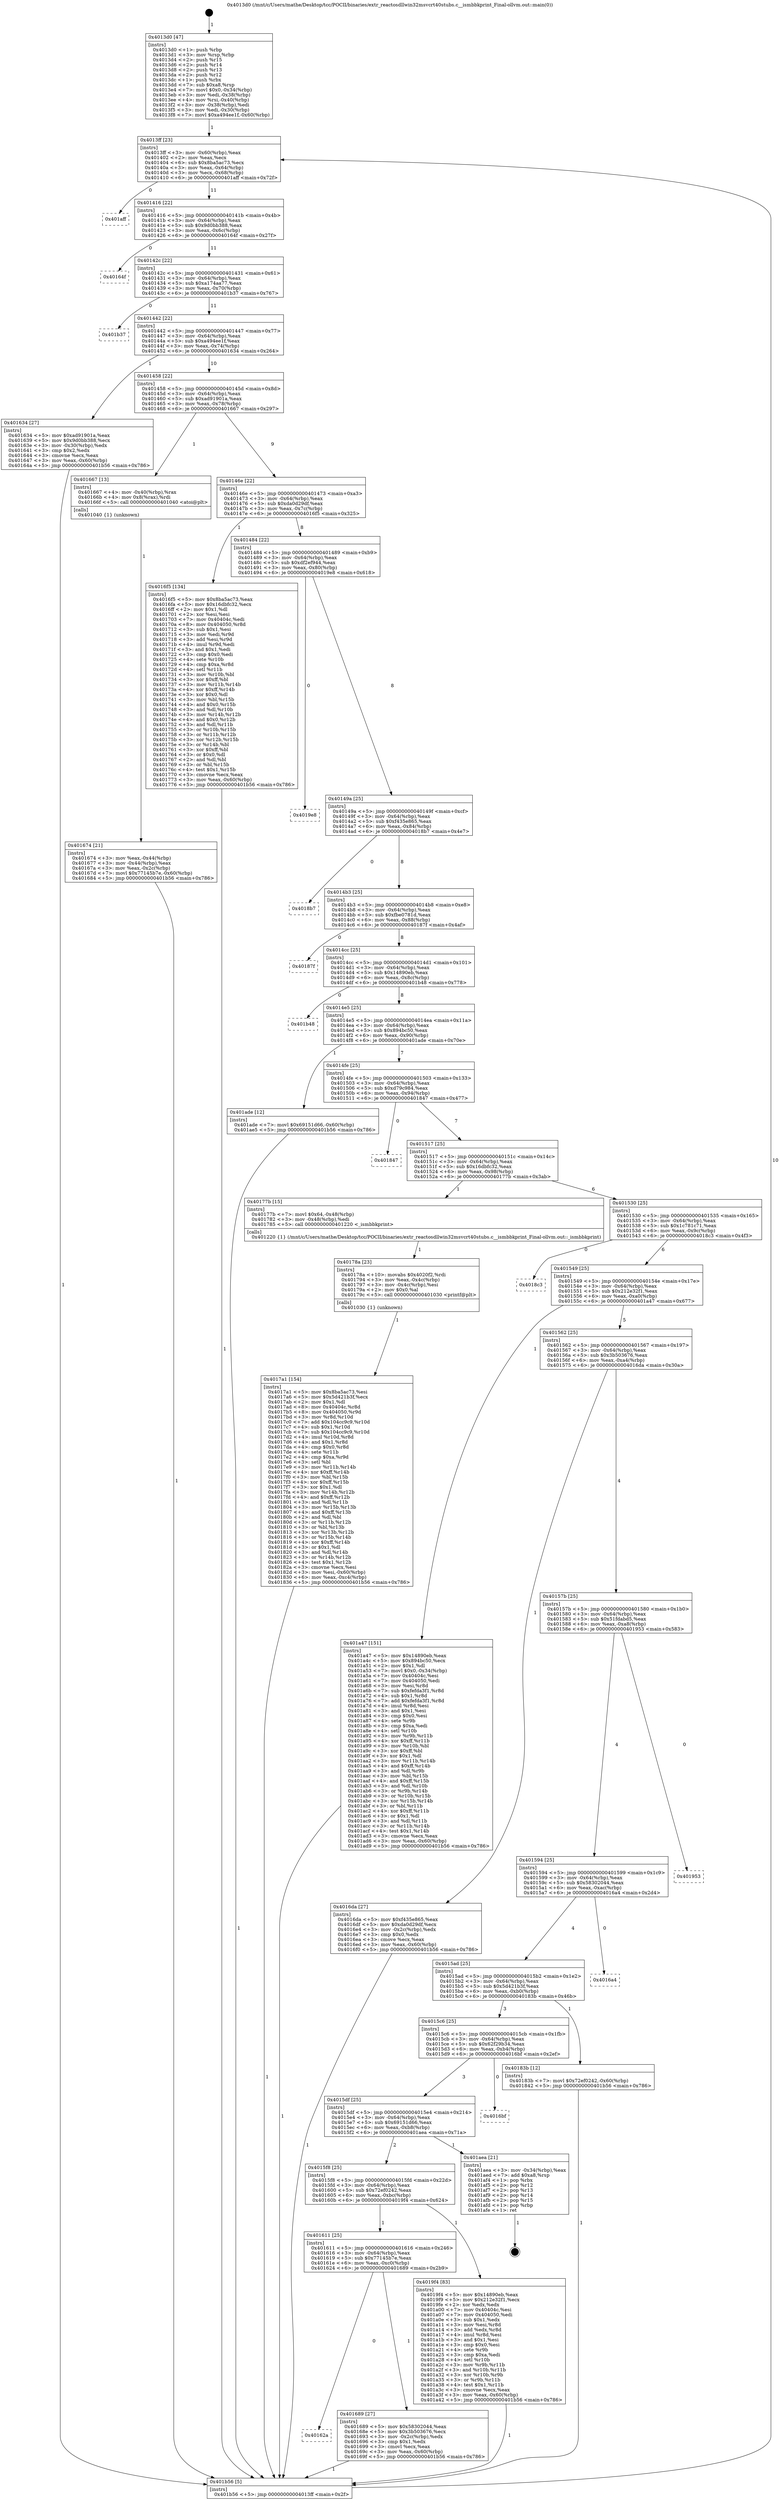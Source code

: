 digraph "0x4013d0" {
  label = "0x4013d0 (/mnt/c/Users/mathe/Desktop/tcc/POCII/binaries/extr_reactosdllwin32msvcrt40stubs.c__ismbbkprint_Final-ollvm.out::main(0))"
  labelloc = "t"
  node[shape=record]

  Entry [label="",width=0.3,height=0.3,shape=circle,fillcolor=black,style=filled]
  "0x4013ff" [label="{
     0x4013ff [23]\l
     | [instrs]\l
     &nbsp;&nbsp;0x4013ff \<+3\>: mov -0x60(%rbp),%eax\l
     &nbsp;&nbsp;0x401402 \<+2\>: mov %eax,%ecx\l
     &nbsp;&nbsp;0x401404 \<+6\>: sub $0x8ba5ac73,%ecx\l
     &nbsp;&nbsp;0x40140a \<+3\>: mov %eax,-0x64(%rbp)\l
     &nbsp;&nbsp;0x40140d \<+3\>: mov %ecx,-0x68(%rbp)\l
     &nbsp;&nbsp;0x401410 \<+6\>: je 0000000000401aff \<main+0x72f\>\l
  }"]
  "0x401aff" [label="{
     0x401aff\l
  }", style=dashed]
  "0x401416" [label="{
     0x401416 [22]\l
     | [instrs]\l
     &nbsp;&nbsp;0x401416 \<+5\>: jmp 000000000040141b \<main+0x4b\>\l
     &nbsp;&nbsp;0x40141b \<+3\>: mov -0x64(%rbp),%eax\l
     &nbsp;&nbsp;0x40141e \<+5\>: sub $0x9d0bb388,%eax\l
     &nbsp;&nbsp;0x401423 \<+3\>: mov %eax,-0x6c(%rbp)\l
     &nbsp;&nbsp;0x401426 \<+6\>: je 000000000040164f \<main+0x27f\>\l
  }"]
  Exit [label="",width=0.3,height=0.3,shape=circle,fillcolor=black,style=filled,peripheries=2]
  "0x40164f" [label="{
     0x40164f\l
  }", style=dashed]
  "0x40142c" [label="{
     0x40142c [22]\l
     | [instrs]\l
     &nbsp;&nbsp;0x40142c \<+5\>: jmp 0000000000401431 \<main+0x61\>\l
     &nbsp;&nbsp;0x401431 \<+3\>: mov -0x64(%rbp),%eax\l
     &nbsp;&nbsp;0x401434 \<+5\>: sub $0xa174aa77,%eax\l
     &nbsp;&nbsp;0x401439 \<+3\>: mov %eax,-0x70(%rbp)\l
     &nbsp;&nbsp;0x40143c \<+6\>: je 0000000000401b37 \<main+0x767\>\l
  }"]
  "0x4017a1" [label="{
     0x4017a1 [154]\l
     | [instrs]\l
     &nbsp;&nbsp;0x4017a1 \<+5\>: mov $0x8ba5ac73,%esi\l
     &nbsp;&nbsp;0x4017a6 \<+5\>: mov $0x5d421b3f,%ecx\l
     &nbsp;&nbsp;0x4017ab \<+2\>: mov $0x1,%dl\l
     &nbsp;&nbsp;0x4017ad \<+8\>: mov 0x40404c,%r8d\l
     &nbsp;&nbsp;0x4017b5 \<+8\>: mov 0x404050,%r9d\l
     &nbsp;&nbsp;0x4017bd \<+3\>: mov %r8d,%r10d\l
     &nbsp;&nbsp;0x4017c0 \<+7\>: add $0x104cc9c9,%r10d\l
     &nbsp;&nbsp;0x4017c7 \<+4\>: sub $0x1,%r10d\l
     &nbsp;&nbsp;0x4017cb \<+7\>: sub $0x104cc9c9,%r10d\l
     &nbsp;&nbsp;0x4017d2 \<+4\>: imul %r10d,%r8d\l
     &nbsp;&nbsp;0x4017d6 \<+4\>: and $0x1,%r8d\l
     &nbsp;&nbsp;0x4017da \<+4\>: cmp $0x0,%r8d\l
     &nbsp;&nbsp;0x4017de \<+4\>: sete %r11b\l
     &nbsp;&nbsp;0x4017e2 \<+4\>: cmp $0xa,%r9d\l
     &nbsp;&nbsp;0x4017e6 \<+3\>: setl %bl\l
     &nbsp;&nbsp;0x4017e9 \<+3\>: mov %r11b,%r14b\l
     &nbsp;&nbsp;0x4017ec \<+4\>: xor $0xff,%r14b\l
     &nbsp;&nbsp;0x4017f0 \<+3\>: mov %bl,%r15b\l
     &nbsp;&nbsp;0x4017f3 \<+4\>: xor $0xff,%r15b\l
     &nbsp;&nbsp;0x4017f7 \<+3\>: xor $0x1,%dl\l
     &nbsp;&nbsp;0x4017fa \<+3\>: mov %r14b,%r12b\l
     &nbsp;&nbsp;0x4017fd \<+4\>: and $0xff,%r12b\l
     &nbsp;&nbsp;0x401801 \<+3\>: and %dl,%r11b\l
     &nbsp;&nbsp;0x401804 \<+3\>: mov %r15b,%r13b\l
     &nbsp;&nbsp;0x401807 \<+4\>: and $0xff,%r13b\l
     &nbsp;&nbsp;0x40180b \<+2\>: and %dl,%bl\l
     &nbsp;&nbsp;0x40180d \<+3\>: or %r11b,%r12b\l
     &nbsp;&nbsp;0x401810 \<+3\>: or %bl,%r13b\l
     &nbsp;&nbsp;0x401813 \<+3\>: xor %r13b,%r12b\l
     &nbsp;&nbsp;0x401816 \<+3\>: or %r15b,%r14b\l
     &nbsp;&nbsp;0x401819 \<+4\>: xor $0xff,%r14b\l
     &nbsp;&nbsp;0x40181d \<+3\>: or $0x1,%dl\l
     &nbsp;&nbsp;0x401820 \<+3\>: and %dl,%r14b\l
     &nbsp;&nbsp;0x401823 \<+3\>: or %r14b,%r12b\l
     &nbsp;&nbsp;0x401826 \<+4\>: test $0x1,%r12b\l
     &nbsp;&nbsp;0x40182a \<+3\>: cmovne %ecx,%esi\l
     &nbsp;&nbsp;0x40182d \<+3\>: mov %esi,-0x60(%rbp)\l
     &nbsp;&nbsp;0x401830 \<+6\>: mov %eax,-0xc4(%rbp)\l
     &nbsp;&nbsp;0x401836 \<+5\>: jmp 0000000000401b56 \<main+0x786\>\l
  }"]
  "0x401b37" [label="{
     0x401b37\l
  }", style=dashed]
  "0x401442" [label="{
     0x401442 [22]\l
     | [instrs]\l
     &nbsp;&nbsp;0x401442 \<+5\>: jmp 0000000000401447 \<main+0x77\>\l
     &nbsp;&nbsp;0x401447 \<+3\>: mov -0x64(%rbp),%eax\l
     &nbsp;&nbsp;0x40144a \<+5\>: sub $0xa494ee1f,%eax\l
     &nbsp;&nbsp;0x40144f \<+3\>: mov %eax,-0x74(%rbp)\l
     &nbsp;&nbsp;0x401452 \<+6\>: je 0000000000401634 \<main+0x264\>\l
  }"]
  "0x40178a" [label="{
     0x40178a [23]\l
     | [instrs]\l
     &nbsp;&nbsp;0x40178a \<+10\>: movabs $0x4020f2,%rdi\l
     &nbsp;&nbsp;0x401794 \<+3\>: mov %eax,-0x4c(%rbp)\l
     &nbsp;&nbsp;0x401797 \<+3\>: mov -0x4c(%rbp),%esi\l
     &nbsp;&nbsp;0x40179a \<+2\>: mov $0x0,%al\l
     &nbsp;&nbsp;0x40179c \<+5\>: call 0000000000401030 \<printf@plt\>\l
     | [calls]\l
     &nbsp;&nbsp;0x401030 \{1\} (unknown)\l
  }"]
  "0x401634" [label="{
     0x401634 [27]\l
     | [instrs]\l
     &nbsp;&nbsp;0x401634 \<+5\>: mov $0xad91901a,%eax\l
     &nbsp;&nbsp;0x401639 \<+5\>: mov $0x9d0bb388,%ecx\l
     &nbsp;&nbsp;0x40163e \<+3\>: mov -0x30(%rbp),%edx\l
     &nbsp;&nbsp;0x401641 \<+3\>: cmp $0x2,%edx\l
     &nbsp;&nbsp;0x401644 \<+3\>: cmovne %ecx,%eax\l
     &nbsp;&nbsp;0x401647 \<+3\>: mov %eax,-0x60(%rbp)\l
     &nbsp;&nbsp;0x40164a \<+5\>: jmp 0000000000401b56 \<main+0x786\>\l
  }"]
  "0x401458" [label="{
     0x401458 [22]\l
     | [instrs]\l
     &nbsp;&nbsp;0x401458 \<+5\>: jmp 000000000040145d \<main+0x8d\>\l
     &nbsp;&nbsp;0x40145d \<+3\>: mov -0x64(%rbp),%eax\l
     &nbsp;&nbsp;0x401460 \<+5\>: sub $0xad91901a,%eax\l
     &nbsp;&nbsp;0x401465 \<+3\>: mov %eax,-0x78(%rbp)\l
     &nbsp;&nbsp;0x401468 \<+6\>: je 0000000000401667 \<main+0x297\>\l
  }"]
  "0x401b56" [label="{
     0x401b56 [5]\l
     | [instrs]\l
     &nbsp;&nbsp;0x401b56 \<+5\>: jmp 00000000004013ff \<main+0x2f\>\l
  }"]
  "0x4013d0" [label="{
     0x4013d0 [47]\l
     | [instrs]\l
     &nbsp;&nbsp;0x4013d0 \<+1\>: push %rbp\l
     &nbsp;&nbsp;0x4013d1 \<+3\>: mov %rsp,%rbp\l
     &nbsp;&nbsp;0x4013d4 \<+2\>: push %r15\l
     &nbsp;&nbsp;0x4013d6 \<+2\>: push %r14\l
     &nbsp;&nbsp;0x4013d8 \<+2\>: push %r13\l
     &nbsp;&nbsp;0x4013da \<+2\>: push %r12\l
     &nbsp;&nbsp;0x4013dc \<+1\>: push %rbx\l
     &nbsp;&nbsp;0x4013dd \<+7\>: sub $0xa8,%rsp\l
     &nbsp;&nbsp;0x4013e4 \<+7\>: movl $0x0,-0x34(%rbp)\l
     &nbsp;&nbsp;0x4013eb \<+3\>: mov %edi,-0x38(%rbp)\l
     &nbsp;&nbsp;0x4013ee \<+4\>: mov %rsi,-0x40(%rbp)\l
     &nbsp;&nbsp;0x4013f2 \<+3\>: mov -0x38(%rbp),%edi\l
     &nbsp;&nbsp;0x4013f5 \<+3\>: mov %edi,-0x30(%rbp)\l
     &nbsp;&nbsp;0x4013f8 \<+7\>: movl $0xa494ee1f,-0x60(%rbp)\l
  }"]
  "0x40162a" [label="{
     0x40162a\l
  }", style=dashed]
  "0x401667" [label="{
     0x401667 [13]\l
     | [instrs]\l
     &nbsp;&nbsp;0x401667 \<+4\>: mov -0x40(%rbp),%rax\l
     &nbsp;&nbsp;0x40166b \<+4\>: mov 0x8(%rax),%rdi\l
     &nbsp;&nbsp;0x40166f \<+5\>: call 0000000000401040 \<atoi@plt\>\l
     | [calls]\l
     &nbsp;&nbsp;0x401040 \{1\} (unknown)\l
  }"]
  "0x40146e" [label="{
     0x40146e [22]\l
     | [instrs]\l
     &nbsp;&nbsp;0x40146e \<+5\>: jmp 0000000000401473 \<main+0xa3\>\l
     &nbsp;&nbsp;0x401473 \<+3\>: mov -0x64(%rbp),%eax\l
     &nbsp;&nbsp;0x401476 \<+5\>: sub $0xda0d29df,%eax\l
     &nbsp;&nbsp;0x40147b \<+3\>: mov %eax,-0x7c(%rbp)\l
     &nbsp;&nbsp;0x40147e \<+6\>: je 00000000004016f5 \<main+0x325\>\l
  }"]
  "0x401674" [label="{
     0x401674 [21]\l
     | [instrs]\l
     &nbsp;&nbsp;0x401674 \<+3\>: mov %eax,-0x44(%rbp)\l
     &nbsp;&nbsp;0x401677 \<+3\>: mov -0x44(%rbp),%eax\l
     &nbsp;&nbsp;0x40167a \<+3\>: mov %eax,-0x2c(%rbp)\l
     &nbsp;&nbsp;0x40167d \<+7\>: movl $0x77145b7e,-0x60(%rbp)\l
     &nbsp;&nbsp;0x401684 \<+5\>: jmp 0000000000401b56 \<main+0x786\>\l
  }"]
  "0x401689" [label="{
     0x401689 [27]\l
     | [instrs]\l
     &nbsp;&nbsp;0x401689 \<+5\>: mov $0x58302044,%eax\l
     &nbsp;&nbsp;0x40168e \<+5\>: mov $0x3b503676,%ecx\l
     &nbsp;&nbsp;0x401693 \<+3\>: mov -0x2c(%rbp),%edx\l
     &nbsp;&nbsp;0x401696 \<+3\>: cmp $0x1,%edx\l
     &nbsp;&nbsp;0x401699 \<+3\>: cmovl %ecx,%eax\l
     &nbsp;&nbsp;0x40169c \<+3\>: mov %eax,-0x60(%rbp)\l
     &nbsp;&nbsp;0x40169f \<+5\>: jmp 0000000000401b56 \<main+0x786\>\l
  }"]
  "0x4016f5" [label="{
     0x4016f5 [134]\l
     | [instrs]\l
     &nbsp;&nbsp;0x4016f5 \<+5\>: mov $0x8ba5ac73,%eax\l
     &nbsp;&nbsp;0x4016fa \<+5\>: mov $0x16dbfc32,%ecx\l
     &nbsp;&nbsp;0x4016ff \<+2\>: mov $0x1,%dl\l
     &nbsp;&nbsp;0x401701 \<+2\>: xor %esi,%esi\l
     &nbsp;&nbsp;0x401703 \<+7\>: mov 0x40404c,%edi\l
     &nbsp;&nbsp;0x40170a \<+8\>: mov 0x404050,%r8d\l
     &nbsp;&nbsp;0x401712 \<+3\>: sub $0x1,%esi\l
     &nbsp;&nbsp;0x401715 \<+3\>: mov %edi,%r9d\l
     &nbsp;&nbsp;0x401718 \<+3\>: add %esi,%r9d\l
     &nbsp;&nbsp;0x40171b \<+4\>: imul %r9d,%edi\l
     &nbsp;&nbsp;0x40171f \<+3\>: and $0x1,%edi\l
     &nbsp;&nbsp;0x401722 \<+3\>: cmp $0x0,%edi\l
     &nbsp;&nbsp;0x401725 \<+4\>: sete %r10b\l
     &nbsp;&nbsp;0x401729 \<+4\>: cmp $0xa,%r8d\l
     &nbsp;&nbsp;0x40172d \<+4\>: setl %r11b\l
     &nbsp;&nbsp;0x401731 \<+3\>: mov %r10b,%bl\l
     &nbsp;&nbsp;0x401734 \<+3\>: xor $0xff,%bl\l
     &nbsp;&nbsp;0x401737 \<+3\>: mov %r11b,%r14b\l
     &nbsp;&nbsp;0x40173a \<+4\>: xor $0xff,%r14b\l
     &nbsp;&nbsp;0x40173e \<+3\>: xor $0x0,%dl\l
     &nbsp;&nbsp;0x401741 \<+3\>: mov %bl,%r15b\l
     &nbsp;&nbsp;0x401744 \<+4\>: and $0x0,%r15b\l
     &nbsp;&nbsp;0x401748 \<+3\>: and %dl,%r10b\l
     &nbsp;&nbsp;0x40174b \<+3\>: mov %r14b,%r12b\l
     &nbsp;&nbsp;0x40174e \<+4\>: and $0x0,%r12b\l
     &nbsp;&nbsp;0x401752 \<+3\>: and %dl,%r11b\l
     &nbsp;&nbsp;0x401755 \<+3\>: or %r10b,%r15b\l
     &nbsp;&nbsp;0x401758 \<+3\>: or %r11b,%r12b\l
     &nbsp;&nbsp;0x40175b \<+3\>: xor %r12b,%r15b\l
     &nbsp;&nbsp;0x40175e \<+3\>: or %r14b,%bl\l
     &nbsp;&nbsp;0x401761 \<+3\>: xor $0xff,%bl\l
     &nbsp;&nbsp;0x401764 \<+3\>: or $0x0,%dl\l
     &nbsp;&nbsp;0x401767 \<+2\>: and %dl,%bl\l
     &nbsp;&nbsp;0x401769 \<+3\>: or %bl,%r15b\l
     &nbsp;&nbsp;0x40176c \<+4\>: test $0x1,%r15b\l
     &nbsp;&nbsp;0x401770 \<+3\>: cmovne %ecx,%eax\l
     &nbsp;&nbsp;0x401773 \<+3\>: mov %eax,-0x60(%rbp)\l
     &nbsp;&nbsp;0x401776 \<+5\>: jmp 0000000000401b56 \<main+0x786\>\l
  }"]
  "0x401484" [label="{
     0x401484 [22]\l
     | [instrs]\l
     &nbsp;&nbsp;0x401484 \<+5\>: jmp 0000000000401489 \<main+0xb9\>\l
     &nbsp;&nbsp;0x401489 \<+3\>: mov -0x64(%rbp),%eax\l
     &nbsp;&nbsp;0x40148c \<+5\>: sub $0xdf2ef944,%eax\l
     &nbsp;&nbsp;0x401491 \<+3\>: mov %eax,-0x80(%rbp)\l
     &nbsp;&nbsp;0x401494 \<+6\>: je 00000000004019e8 \<main+0x618\>\l
  }"]
  "0x401611" [label="{
     0x401611 [25]\l
     | [instrs]\l
     &nbsp;&nbsp;0x401611 \<+5\>: jmp 0000000000401616 \<main+0x246\>\l
     &nbsp;&nbsp;0x401616 \<+3\>: mov -0x64(%rbp),%eax\l
     &nbsp;&nbsp;0x401619 \<+5\>: sub $0x77145b7e,%eax\l
     &nbsp;&nbsp;0x40161e \<+6\>: mov %eax,-0xc0(%rbp)\l
     &nbsp;&nbsp;0x401624 \<+6\>: je 0000000000401689 \<main+0x2b9\>\l
  }"]
  "0x4019e8" [label="{
     0x4019e8\l
  }", style=dashed]
  "0x40149a" [label="{
     0x40149a [25]\l
     | [instrs]\l
     &nbsp;&nbsp;0x40149a \<+5\>: jmp 000000000040149f \<main+0xcf\>\l
     &nbsp;&nbsp;0x40149f \<+3\>: mov -0x64(%rbp),%eax\l
     &nbsp;&nbsp;0x4014a2 \<+5\>: sub $0xf435e865,%eax\l
     &nbsp;&nbsp;0x4014a7 \<+6\>: mov %eax,-0x84(%rbp)\l
     &nbsp;&nbsp;0x4014ad \<+6\>: je 00000000004018b7 \<main+0x4e7\>\l
  }"]
  "0x4019f4" [label="{
     0x4019f4 [83]\l
     | [instrs]\l
     &nbsp;&nbsp;0x4019f4 \<+5\>: mov $0x14890eb,%eax\l
     &nbsp;&nbsp;0x4019f9 \<+5\>: mov $0x212e32f1,%ecx\l
     &nbsp;&nbsp;0x4019fe \<+2\>: xor %edx,%edx\l
     &nbsp;&nbsp;0x401a00 \<+7\>: mov 0x40404c,%esi\l
     &nbsp;&nbsp;0x401a07 \<+7\>: mov 0x404050,%edi\l
     &nbsp;&nbsp;0x401a0e \<+3\>: sub $0x1,%edx\l
     &nbsp;&nbsp;0x401a11 \<+3\>: mov %esi,%r8d\l
     &nbsp;&nbsp;0x401a14 \<+3\>: add %edx,%r8d\l
     &nbsp;&nbsp;0x401a17 \<+4\>: imul %r8d,%esi\l
     &nbsp;&nbsp;0x401a1b \<+3\>: and $0x1,%esi\l
     &nbsp;&nbsp;0x401a1e \<+3\>: cmp $0x0,%esi\l
     &nbsp;&nbsp;0x401a21 \<+4\>: sete %r9b\l
     &nbsp;&nbsp;0x401a25 \<+3\>: cmp $0xa,%edi\l
     &nbsp;&nbsp;0x401a28 \<+4\>: setl %r10b\l
     &nbsp;&nbsp;0x401a2c \<+3\>: mov %r9b,%r11b\l
     &nbsp;&nbsp;0x401a2f \<+3\>: and %r10b,%r11b\l
     &nbsp;&nbsp;0x401a32 \<+3\>: xor %r10b,%r9b\l
     &nbsp;&nbsp;0x401a35 \<+3\>: or %r9b,%r11b\l
     &nbsp;&nbsp;0x401a38 \<+4\>: test $0x1,%r11b\l
     &nbsp;&nbsp;0x401a3c \<+3\>: cmovne %ecx,%eax\l
     &nbsp;&nbsp;0x401a3f \<+3\>: mov %eax,-0x60(%rbp)\l
     &nbsp;&nbsp;0x401a42 \<+5\>: jmp 0000000000401b56 \<main+0x786\>\l
  }"]
  "0x4018b7" [label="{
     0x4018b7\l
  }", style=dashed]
  "0x4014b3" [label="{
     0x4014b3 [25]\l
     | [instrs]\l
     &nbsp;&nbsp;0x4014b3 \<+5\>: jmp 00000000004014b8 \<main+0xe8\>\l
     &nbsp;&nbsp;0x4014b8 \<+3\>: mov -0x64(%rbp),%eax\l
     &nbsp;&nbsp;0x4014bb \<+5\>: sub $0xfbe0781d,%eax\l
     &nbsp;&nbsp;0x4014c0 \<+6\>: mov %eax,-0x88(%rbp)\l
     &nbsp;&nbsp;0x4014c6 \<+6\>: je 000000000040187f \<main+0x4af\>\l
  }"]
  "0x4015f8" [label="{
     0x4015f8 [25]\l
     | [instrs]\l
     &nbsp;&nbsp;0x4015f8 \<+5\>: jmp 00000000004015fd \<main+0x22d\>\l
     &nbsp;&nbsp;0x4015fd \<+3\>: mov -0x64(%rbp),%eax\l
     &nbsp;&nbsp;0x401600 \<+5\>: sub $0x72ef0242,%eax\l
     &nbsp;&nbsp;0x401605 \<+6\>: mov %eax,-0xbc(%rbp)\l
     &nbsp;&nbsp;0x40160b \<+6\>: je 00000000004019f4 \<main+0x624\>\l
  }"]
  "0x40187f" [label="{
     0x40187f\l
  }", style=dashed]
  "0x4014cc" [label="{
     0x4014cc [25]\l
     | [instrs]\l
     &nbsp;&nbsp;0x4014cc \<+5\>: jmp 00000000004014d1 \<main+0x101\>\l
     &nbsp;&nbsp;0x4014d1 \<+3\>: mov -0x64(%rbp),%eax\l
     &nbsp;&nbsp;0x4014d4 \<+5\>: sub $0x14890eb,%eax\l
     &nbsp;&nbsp;0x4014d9 \<+6\>: mov %eax,-0x8c(%rbp)\l
     &nbsp;&nbsp;0x4014df \<+6\>: je 0000000000401b48 \<main+0x778\>\l
  }"]
  "0x401aea" [label="{
     0x401aea [21]\l
     | [instrs]\l
     &nbsp;&nbsp;0x401aea \<+3\>: mov -0x34(%rbp),%eax\l
     &nbsp;&nbsp;0x401aed \<+7\>: add $0xa8,%rsp\l
     &nbsp;&nbsp;0x401af4 \<+1\>: pop %rbx\l
     &nbsp;&nbsp;0x401af5 \<+2\>: pop %r12\l
     &nbsp;&nbsp;0x401af7 \<+2\>: pop %r13\l
     &nbsp;&nbsp;0x401af9 \<+2\>: pop %r14\l
     &nbsp;&nbsp;0x401afb \<+2\>: pop %r15\l
     &nbsp;&nbsp;0x401afd \<+1\>: pop %rbp\l
     &nbsp;&nbsp;0x401afe \<+1\>: ret\l
  }"]
  "0x401b48" [label="{
     0x401b48\l
  }", style=dashed]
  "0x4014e5" [label="{
     0x4014e5 [25]\l
     | [instrs]\l
     &nbsp;&nbsp;0x4014e5 \<+5\>: jmp 00000000004014ea \<main+0x11a\>\l
     &nbsp;&nbsp;0x4014ea \<+3\>: mov -0x64(%rbp),%eax\l
     &nbsp;&nbsp;0x4014ed \<+5\>: sub $0x894bc50,%eax\l
     &nbsp;&nbsp;0x4014f2 \<+6\>: mov %eax,-0x90(%rbp)\l
     &nbsp;&nbsp;0x4014f8 \<+6\>: je 0000000000401ade \<main+0x70e\>\l
  }"]
  "0x4015df" [label="{
     0x4015df [25]\l
     | [instrs]\l
     &nbsp;&nbsp;0x4015df \<+5\>: jmp 00000000004015e4 \<main+0x214\>\l
     &nbsp;&nbsp;0x4015e4 \<+3\>: mov -0x64(%rbp),%eax\l
     &nbsp;&nbsp;0x4015e7 \<+5\>: sub $0x69151d66,%eax\l
     &nbsp;&nbsp;0x4015ec \<+6\>: mov %eax,-0xb8(%rbp)\l
     &nbsp;&nbsp;0x4015f2 \<+6\>: je 0000000000401aea \<main+0x71a\>\l
  }"]
  "0x401ade" [label="{
     0x401ade [12]\l
     | [instrs]\l
     &nbsp;&nbsp;0x401ade \<+7\>: movl $0x69151d66,-0x60(%rbp)\l
     &nbsp;&nbsp;0x401ae5 \<+5\>: jmp 0000000000401b56 \<main+0x786\>\l
  }"]
  "0x4014fe" [label="{
     0x4014fe [25]\l
     | [instrs]\l
     &nbsp;&nbsp;0x4014fe \<+5\>: jmp 0000000000401503 \<main+0x133\>\l
     &nbsp;&nbsp;0x401503 \<+3\>: mov -0x64(%rbp),%eax\l
     &nbsp;&nbsp;0x401506 \<+5\>: sub $0xd79c984,%eax\l
     &nbsp;&nbsp;0x40150b \<+6\>: mov %eax,-0x94(%rbp)\l
     &nbsp;&nbsp;0x401511 \<+6\>: je 0000000000401847 \<main+0x477\>\l
  }"]
  "0x4016bf" [label="{
     0x4016bf\l
  }", style=dashed]
  "0x401847" [label="{
     0x401847\l
  }", style=dashed]
  "0x401517" [label="{
     0x401517 [25]\l
     | [instrs]\l
     &nbsp;&nbsp;0x401517 \<+5\>: jmp 000000000040151c \<main+0x14c\>\l
     &nbsp;&nbsp;0x40151c \<+3\>: mov -0x64(%rbp),%eax\l
     &nbsp;&nbsp;0x40151f \<+5\>: sub $0x16dbfc32,%eax\l
     &nbsp;&nbsp;0x401524 \<+6\>: mov %eax,-0x98(%rbp)\l
     &nbsp;&nbsp;0x40152a \<+6\>: je 000000000040177b \<main+0x3ab\>\l
  }"]
  "0x4015c6" [label="{
     0x4015c6 [25]\l
     | [instrs]\l
     &nbsp;&nbsp;0x4015c6 \<+5\>: jmp 00000000004015cb \<main+0x1fb\>\l
     &nbsp;&nbsp;0x4015cb \<+3\>: mov -0x64(%rbp),%eax\l
     &nbsp;&nbsp;0x4015ce \<+5\>: sub $0x62f29b34,%eax\l
     &nbsp;&nbsp;0x4015d3 \<+6\>: mov %eax,-0xb4(%rbp)\l
     &nbsp;&nbsp;0x4015d9 \<+6\>: je 00000000004016bf \<main+0x2ef\>\l
  }"]
  "0x40177b" [label="{
     0x40177b [15]\l
     | [instrs]\l
     &nbsp;&nbsp;0x40177b \<+7\>: movl $0x64,-0x48(%rbp)\l
     &nbsp;&nbsp;0x401782 \<+3\>: mov -0x48(%rbp),%edi\l
     &nbsp;&nbsp;0x401785 \<+5\>: call 0000000000401220 \<_ismbbkprint\>\l
     | [calls]\l
     &nbsp;&nbsp;0x401220 \{1\} (/mnt/c/Users/mathe/Desktop/tcc/POCII/binaries/extr_reactosdllwin32msvcrt40stubs.c__ismbbkprint_Final-ollvm.out::_ismbbkprint)\l
  }"]
  "0x401530" [label="{
     0x401530 [25]\l
     | [instrs]\l
     &nbsp;&nbsp;0x401530 \<+5\>: jmp 0000000000401535 \<main+0x165\>\l
     &nbsp;&nbsp;0x401535 \<+3\>: mov -0x64(%rbp),%eax\l
     &nbsp;&nbsp;0x401538 \<+5\>: sub $0x1c781c71,%eax\l
     &nbsp;&nbsp;0x40153d \<+6\>: mov %eax,-0x9c(%rbp)\l
     &nbsp;&nbsp;0x401543 \<+6\>: je 00000000004018c3 \<main+0x4f3\>\l
  }"]
  "0x40183b" [label="{
     0x40183b [12]\l
     | [instrs]\l
     &nbsp;&nbsp;0x40183b \<+7\>: movl $0x72ef0242,-0x60(%rbp)\l
     &nbsp;&nbsp;0x401842 \<+5\>: jmp 0000000000401b56 \<main+0x786\>\l
  }"]
  "0x4018c3" [label="{
     0x4018c3\l
  }", style=dashed]
  "0x401549" [label="{
     0x401549 [25]\l
     | [instrs]\l
     &nbsp;&nbsp;0x401549 \<+5\>: jmp 000000000040154e \<main+0x17e\>\l
     &nbsp;&nbsp;0x40154e \<+3\>: mov -0x64(%rbp),%eax\l
     &nbsp;&nbsp;0x401551 \<+5\>: sub $0x212e32f1,%eax\l
     &nbsp;&nbsp;0x401556 \<+6\>: mov %eax,-0xa0(%rbp)\l
     &nbsp;&nbsp;0x40155c \<+6\>: je 0000000000401a47 \<main+0x677\>\l
  }"]
  "0x4015ad" [label="{
     0x4015ad [25]\l
     | [instrs]\l
     &nbsp;&nbsp;0x4015ad \<+5\>: jmp 00000000004015b2 \<main+0x1e2\>\l
     &nbsp;&nbsp;0x4015b2 \<+3\>: mov -0x64(%rbp),%eax\l
     &nbsp;&nbsp;0x4015b5 \<+5\>: sub $0x5d421b3f,%eax\l
     &nbsp;&nbsp;0x4015ba \<+6\>: mov %eax,-0xb0(%rbp)\l
     &nbsp;&nbsp;0x4015c0 \<+6\>: je 000000000040183b \<main+0x46b\>\l
  }"]
  "0x401a47" [label="{
     0x401a47 [151]\l
     | [instrs]\l
     &nbsp;&nbsp;0x401a47 \<+5\>: mov $0x14890eb,%eax\l
     &nbsp;&nbsp;0x401a4c \<+5\>: mov $0x894bc50,%ecx\l
     &nbsp;&nbsp;0x401a51 \<+2\>: mov $0x1,%dl\l
     &nbsp;&nbsp;0x401a53 \<+7\>: movl $0x0,-0x34(%rbp)\l
     &nbsp;&nbsp;0x401a5a \<+7\>: mov 0x40404c,%esi\l
     &nbsp;&nbsp;0x401a61 \<+7\>: mov 0x404050,%edi\l
     &nbsp;&nbsp;0x401a68 \<+3\>: mov %esi,%r8d\l
     &nbsp;&nbsp;0x401a6b \<+7\>: sub $0xfefda3f1,%r8d\l
     &nbsp;&nbsp;0x401a72 \<+4\>: sub $0x1,%r8d\l
     &nbsp;&nbsp;0x401a76 \<+7\>: add $0xfefda3f1,%r8d\l
     &nbsp;&nbsp;0x401a7d \<+4\>: imul %r8d,%esi\l
     &nbsp;&nbsp;0x401a81 \<+3\>: and $0x1,%esi\l
     &nbsp;&nbsp;0x401a84 \<+3\>: cmp $0x0,%esi\l
     &nbsp;&nbsp;0x401a87 \<+4\>: sete %r9b\l
     &nbsp;&nbsp;0x401a8b \<+3\>: cmp $0xa,%edi\l
     &nbsp;&nbsp;0x401a8e \<+4\>: setl %r10b\l
     &nbsp;&nbsp;0x401a92 \<+3\>: mov %r9b,%r11b\l
     &nbsp;&nbsp;0x401a95 \<+4\>: xor $0xff,%r11b\l
     &nbsp;&nbsp;0x401a99 \<+3\>: mov %r10b,%bl\l
     &nbsp;&nbsp;0x401a9c \<+3\>: xor $0xff,%bl\l
     &nbsp;&nbsp;0x401a9f \<+3\>: xor $0x1,%dl\l
     &nbsp;&nbsp;0x401aa2 \<+3\>: mov %r11b,%r14b\l
     &nbsp;&nbsp;0x401aa5 \<+4\>: and $0xff,%r14b\l
     &nbsp;&nbsp;0x401aa9 \<+3\>: and %dl,%r9b\l
     &nbsp;&nbsp;0x401aac \<+3\>: mov %bl,%r15b\l
     &nbsp;&nbsp;0x401aaf \<+4\>: and $0xff,%r15b\l
     &nbsp;&nbsp;0x401ab3 \<+3\>: and %dl,%r10b\l
     &nbsp;&nbsp;0x401ab6 \<+3\>: or %r9b,%r14b\l
     &nbsp;&nbsp;0x401ab9 \<+3\>: or %r10b,%r15b\l
     &nbsp;&nbsp;0x401abc \<+3\>: xor %r15b,%r14b\l
     &nbsp;&nbsp;0x401abf \<+3\>: or %bl,%r11b\l
     &nbsp;&nbsp;0x401ac2 \<+4\>: xor $0xff,%r11b\l
     &nbsp;&nbsp;0x401ac6 \<+3\>: or $0x1,%dl\l
     &nbsp;&nbsp;0x401ac9 \<+3\>: and %dl,%r11b\l
     &nbsp;&nbsp;0x401acc \<+3\>: or %r11b,%r14b\l
     &nbsp;&nbsp;0x401acf \<+4\>: test $0x1,%r14b\l
     &nbsp;&nbsp;0x401ad3 \<+3\>: cmovne %ecx,%eax\l
     &nbsp;&nbsp;0x401ad6 \<+3\>: mov %eax,-0x60(%rbp)\l
     &nbsp;&nbsp;0x401ad9 \<+5\>: jmp 0000000000401b56 \<main+0x786\>\l
  }"]
  "0x401562" [label="{
     0x401562 [25]\l
     | [instrs]\l
     &nbsp;&nbsp;0x401562 \<+5\>: jmp 0000000000401567 \<main+0x197\>\l
     &nbsp;&nbsp;0x401567 \<+3\>: mov -0x64(%rbp),%eax\l
     &nbsp;&nbsp;0x40156a \<+5\>: sub $0x3b503676,%eax\l
     &nbsp;&nbsp;0x40156f \<+6\>: mov %eax,-0xa4(%rbp)\l
     &nbsp;&nbsp;0x401575 \<+6\>: je 00000000004016da \<main+0x30a\>\l
  }"]
  "0x4016a4" [label="{
     0x4016a4\l
  }", style=dashed]
  "0x4016da" [label="{
     0x4016da [27]\l
     | [instrs]\l
     &nbsp;&nbsp;0x4016da \<+5\>: mov $0xf435e865,%eax\l
     &nbsp;&nbsp;0x4016df \<+5\>: mov $0xda0d29df,%ecx\l
     &nbsp;&nbsp;0x4016e4 \<+3\>: mov -0x2c(%rbp),%edx\l
     &nbsp;&nbsp;0x4016e7 \<+3\>: cmp $0x0,%edx\l
     &nbsp;&nbsp;0x4016ea \<+3\>: cmove %ecx,%eax\l
     &nbsp;&nbsp;0x4016ed \<+3\>: mov %eax,-0x60(%rbp)\l
     &nbsp;&nbsp;0x4016f0 \<+5\>: jmp 0000000000401b56 \<main+0x786\>\l
  }"]
  "0x40157b" [label="{
     0x40157b [25]\l
     | [instrs]\l
     &nbsp;&nbsp;0x40157b \<+5\>: jmp 0000000000401580 \<main+0x1b0\>\l
     &nbsp;&nbsp;0x401580 \<+3\>: mov -0x64(%rbp),%eax\l
     &nbsp;&nbsp;0x401583 \<+5\>: sub $0x51fdabd5,%eax\l
     &nbsp;&nbsp;0x401588 \<+6\>: mov %eax,-0xa8(%rbp)\l
     &nbsp;&nbsp;0x40158e \<+6\>: je 0000000000401953 \<main+0x583\>\l
  }"]
  "0x401594" [label="{
     0x401594 [25]\l
     | [instrs]\l
     &nbsp;&nbsp;0x401594 \<+5\>: jmp 0000000000401599 \<main+0x1c9\>\l
     &nbsp;&nbsp;0x401599 \<+3\>: mov -0x64(%rbp),%eax\l
     &nbsp;&nbsp;0x40159c \<+5\>: sub $0x58302044,%eax\l
     &nbsp;&nbsp;0x4015a1 \<+6\>: mov %eax,-0xac(%rbp)\l
     &nbsp;&nbsp;0x4015a7 \<+6\>: je 00000000004016a4 \<main+0x2d4\>\l
  }"]
  "0x401953" [label="{
     0x401953\l
  }", style=dashed]
  Entry -> "0x4013d0" [label=" 1"]
  "0x4013ff" -> "0x401aff" [label=" 0"]
  "0x4013ff" -> "0x401416" [label=" 11"]
  "0x401aea" -> Exit [label=" 1"]
  "0x401416" -> "0x40164f" [label=" 0"]
  "0x401416" -> "0x40142c" [label=" 11"]
  "0x401ade" -> "0x401b56" [label=" 1"]
  "0x40142c" -> "0x401b37" [label=" 0"]
  "0x40142c" -> "0x401442" [label=" 11"]
  "0x401a47" -> "0x401b56" [label=" 1"]
  "0x401442" -> "0x401634" [label=" 1"]
  "0x401442" -> "0x401458" [label=" 10"]
  "0x401634" -> "0x401b56" [label=" 1"]
  "0x4013d0" -> "0x4013ff" [label=" 1"]
  "0x401b56" -> "0x4013ff" [label=" 10"]
  "0x4019f4" -> "0x401b56" [label=" 1"]
  "0x401458" -> "0x401667" [label=" 1"]
  "0x401458" -> "0x40146e" [label=" 9"]
  "0x401667" -> "0x401674" [label=" 1"]
  "0x401674" -> "0x401b56" [label=" 1"]
  "0x40183b" -> "0x401b56" [label=" 1"]
  "0x40146e" -> "0x4016f5" [label=" 1"]
  "0x40146e" -> "0x401484" [label=" 8"]
  "0x4017a1" -> "0x401b56" [label=" 1"]
  "0x401484" -> "0x4019e8" [label=" 0"]
  "0x401484" -> "0x40149a" [label=" 8"]
  "0x40177b" -> "0x40178a" [label=" 1"]
  "0x40149a" -> "0x4018b7" [label=" 0"]
  "0x40149a" -> "0x4014b3" [label=" 8"]
  "0x4016f5" -> "0x401b56" [label=" 1"]
  "0x4014b3" -> "0x40187f" [label=" 0"]
  "0x4014b3" -> "0x4014cc" [label=" 8"]
  "0x401689" -> "0x401b56" [label=" 1"]
  "0x4014cc" -> "0x401b48" [label=" 0"]
  "0x4014cc" -> "0x4014e5" [label=" 8"]
  "0x401611" -> "0x40162a" [label=" 0"]
  "0x4014e5" -> "0x401ade" [label=" 1"]
  "0x4014e5" -> "0x4014fe" [label=" 7"]
  "0x40178a" -> "0x4017a1" [label=" 1"]
  "0x4014fe" -> "0x401847" [label=" 0"]
  "0x4014fe" -> "0x401517" [label=" 7"]
  "0x4015f8" -> "0x401611" [label=" 1"]
  "0x401517" -> "0x40177b" [label=" 1"]
  "0x401517" -> "0x401530" [label=" 6"]
  "0x4016da" -> "0x401b56" [label=" 1"]
  "0x401530" -> "0x4018c3" [label=" 0"]
  "0x401530" -> "0x401549" [label=" 6"]
  "0x4015df" -> "0x4015f8" [label=" 2"]
  "0x401549" -> "0x401a47" [label=" 1"]
  "0x401549" -> "0x401562" [label=" 5"]
  "0x401611" -> "0x401689" [label=" 1"]
  "0x401562" -> "0x4016da" [label=" 1"]
  "0x401562" -> "0x40157b" [label=" 4"]
  "0x4015c6" -> "0x4015df" [label=" 3"]
  "0x40157b" -> "0x401953" [label=" 0"]
  "0x40157b" -> "0x401594" [label=" 4"]
  "0x4015c6" -> "0x4016bf" [label=" 0"]
  "0x401594" -> "0x4016a4" [label=" 0"]
  "0x401594" -> "0x4015ad" [label=" 4"]
  "0x4015df" -> "0x401aea" [label=" 1"]
  "0x4015ad" -> "0x40183b" [label=" 1"]
  "0x4015ad" -> "0x4015c6" [label=" 3"]
  "0x4015f8" -> "0x4019f4" [label=" 1"]
}
